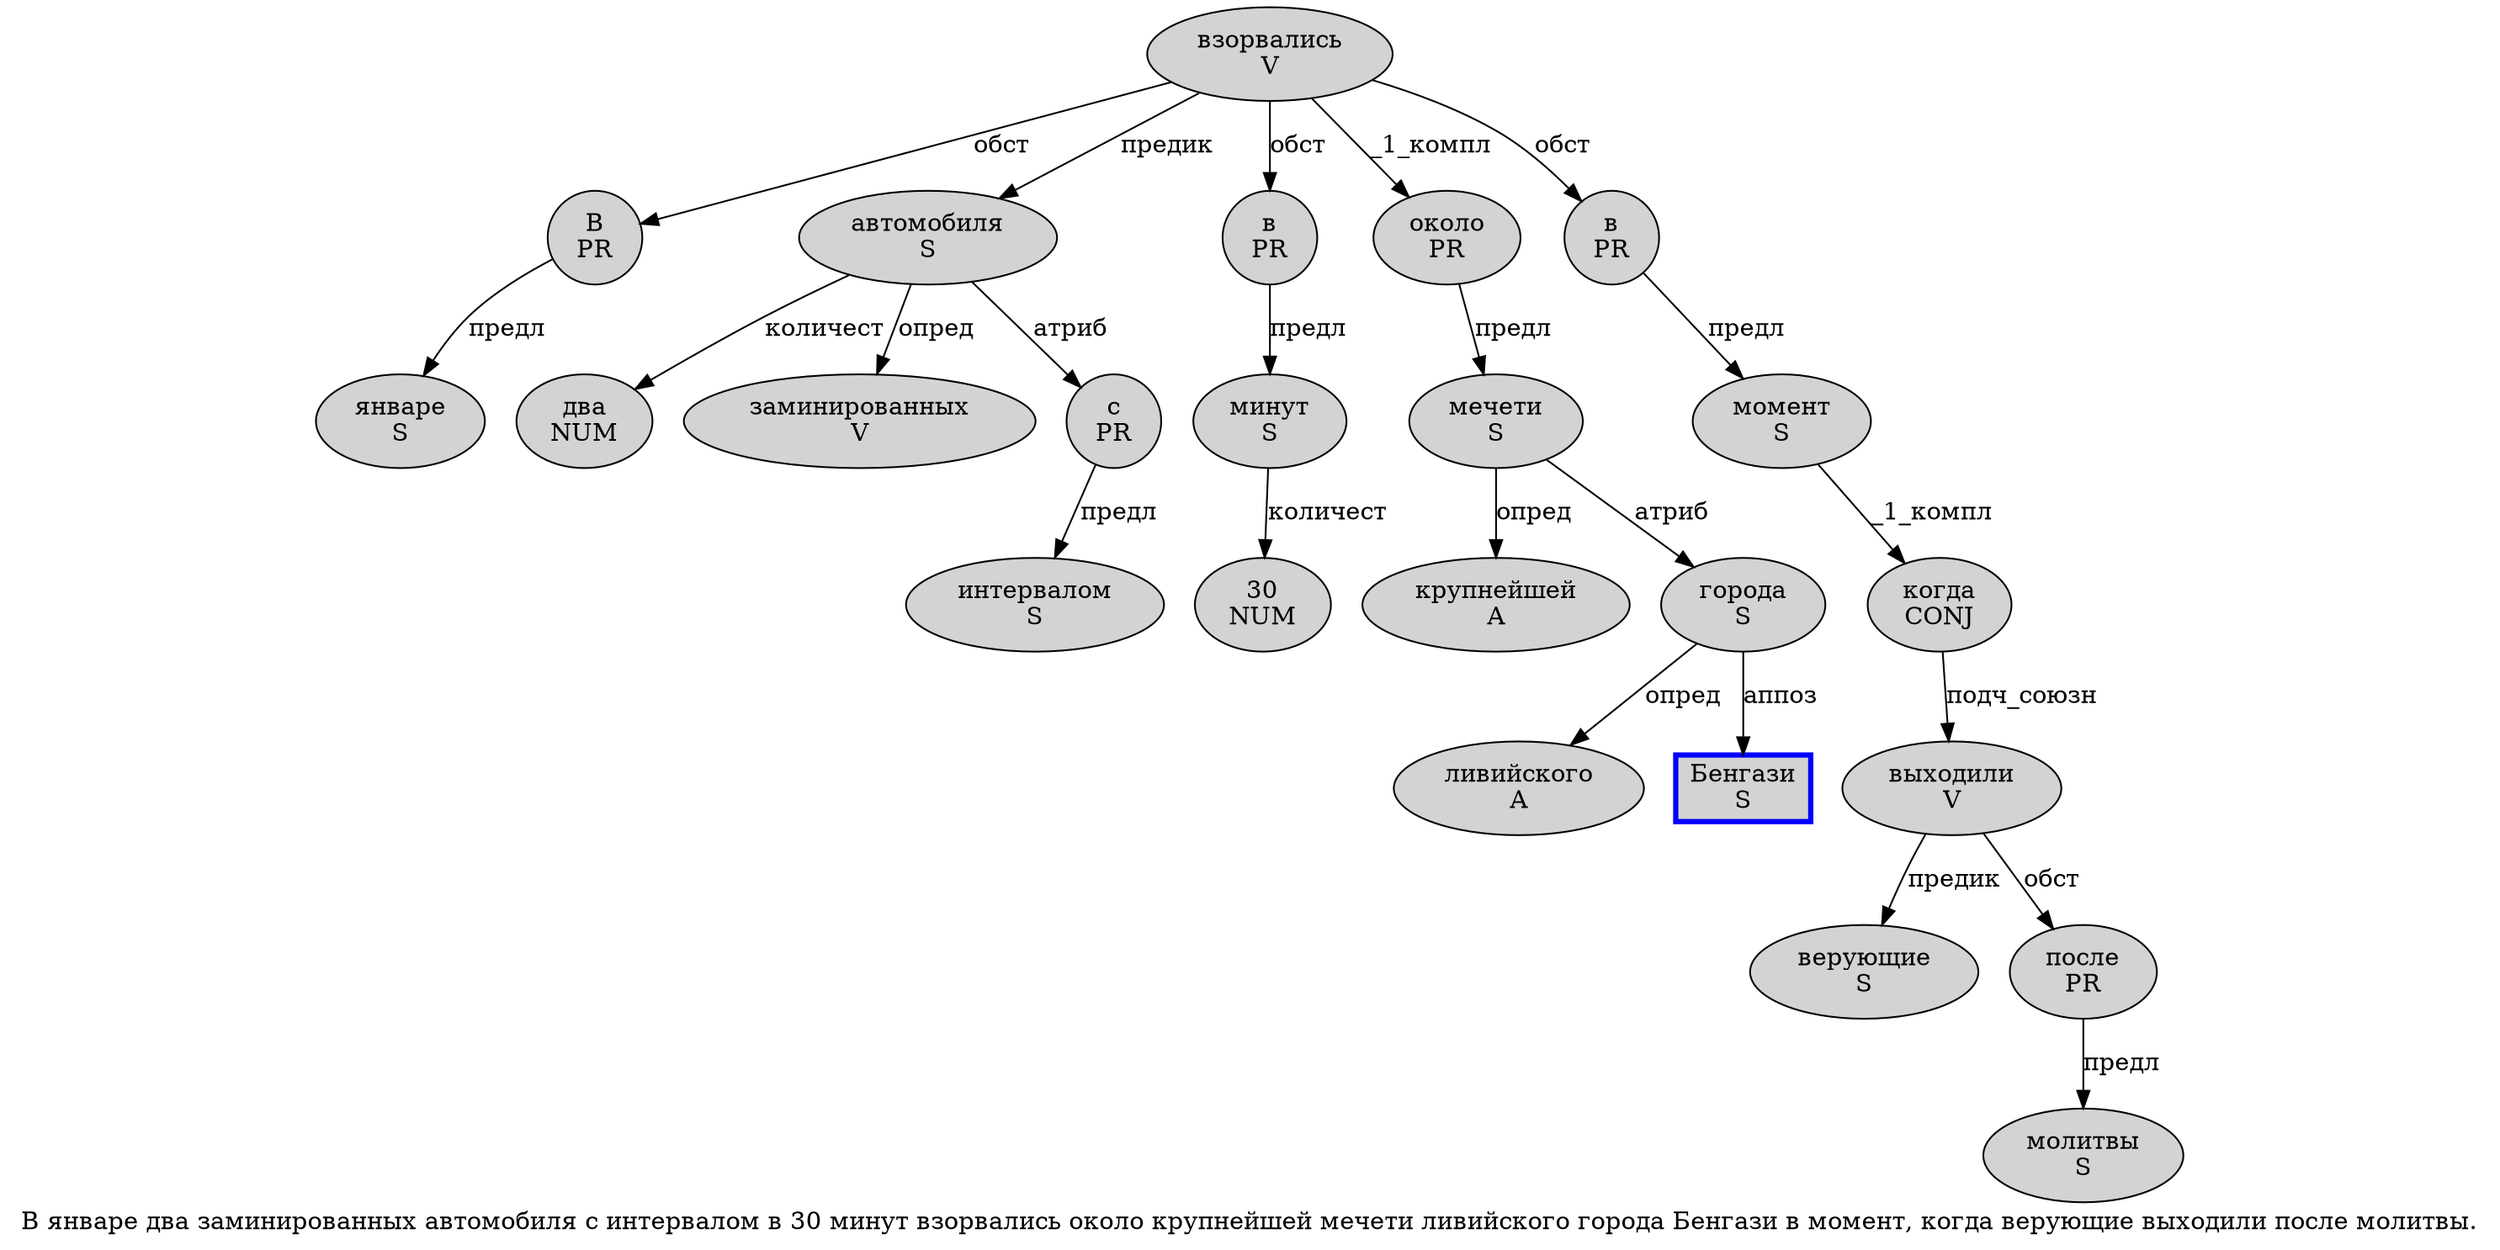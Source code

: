 digraph SENTENCE_57 {
	graph [label="В январе два заминированных автомобиля с интервалом в 30 минут взорвались около крупнейшей мечети ливийского города Бенгази в момент, когда верующие выходили после молитвы."]
	node [style=filled]
		0 [label="В
PR" color="" fillcolor=lightgray penwidth=1 shape=ellipse]
		1 [label="январе
S" color="" fillcolor=lightgray penwidth=1 shape=ellipse]
		2 [label="два
NUM" color="" fillcolor=lightgray penwidth=1 shape=ellipse]
		3 [label="заминированных
V" color="" fillcolor=lightgray penwidth=1 shape=ellipse]
		4 [label="автомобиля
S" color="" fillcolor=lightgray penwidth=1 shape=ellipse]
		5 [label="с
PR" color="" fillcolor=lightgray penwidth=1 shape=ellipse]
		6 [label="интервалом
S" color="" fillcolor=lightgray penwidth=1 shape=ellipse]
		7 [label="в
PR" color="" fillcolor=lightgray penwidth=1 shape=ellipse]
		8 [label="30
NUM" color="" fillcolor=lightgray penwidth=1 shape=ellipse]
		9 [label="минут
S" color="" fillcolor=lightgray penwidth=1 shape=ellipse]
		10 [label="взорвались
V" color="" fillcolor=lightgray penwidth=1 shape=ellipse]
		11 [label="около
PR" color="" fillcolor=lightgray penwidth=1 shape=ellipse]
		12 [label="крупнейшей
A" color="" fillcolor=lightgray penwidth=1 shape=ellipse]
		13 [label="мечети
S" color="" fillcolor=lightgray penwidth=1 shape=ellipse]
		14 [label="ливийского
A" color="" fillcolor=lightgray penwidth=1 shape=ellipse]
		15 [label="города
S" color="" fillcolor=lightgray penwidth=1 shape=ellipse]
		16 [label="Бенгази
S" color=blue fillcolor=lightgray penwidth=3 shape=box]
		17 [label="в
PR" color="" fillcolor=lightgray penwidth=1 shape=ellipse]
		18 [label="момент
S" color="" fillcolor=lightgray penwidth=1 shape=ellipse]
		20 [label="когда
CONJ" color="" fillcolor=lightgray penwidth=1 shape=ellipse]
		21 [label="верующие
S" color="" fillcolor=lightgray penwidth=1 shape=ellipse]
		22 [label="выходили
V" color="" fillcolor=lightgray penwidth=1 shape=ellipse]
		23 [label="после
PR" color="" fillcolor=lightgray penwidth=1 shape=ellipse]
		24 [label="молитвы
S" color="" fillcolor=lightgray penwidth=1 shape=ellipse]
			11 -> 13 [label="предл"]
			13 -> 12 [label="опред"]
			13 -> 15 [label="атриб"]
			0 -> 1 [label="предл"]
			9 -> 8 [label="количест"]
			7 -> 9 [label="предл"]
			4 -> 2 [label="количест"]
			4 -> 3 [label="опред"]
			4 -> 5 [label="атриб"]
			22 -> 21 [label="предик"]
			22 -> 23 [label="обст"]
			17 -> 18 [label="предл"]
			15 -> 14 [label="опред"]
			15 -> 16 [label="аппоз"]
			20 -> 22 [label="подч_союзн"]
			10 -> 0 [label="обст"]
			10 -> 4 [label="предик"]
			10 -> 7 [label="обст"]
			10 -> 11 [label="_1_компл"]
			10 -> 17 [label="обст"]
			5 -> 6 [label="предл"]
			23 -> 24 [label="предл"]
			18 -> 20 [label="_1_компл"]
}